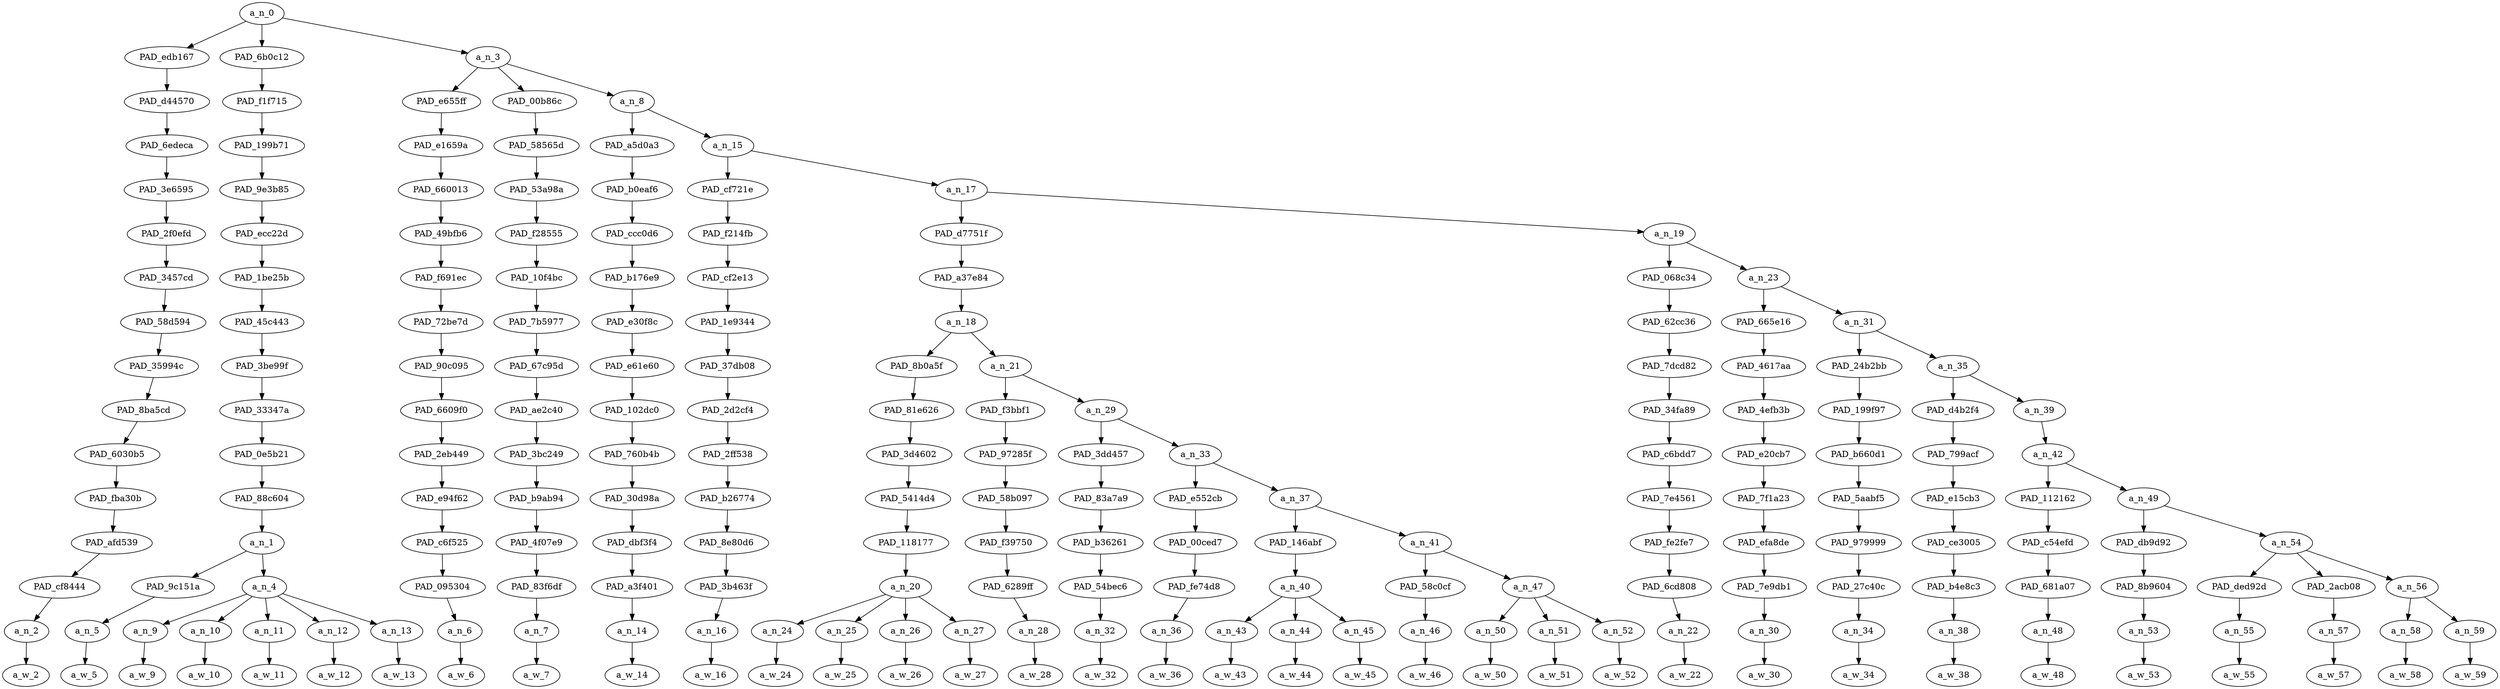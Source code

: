 strict digraph "" {
	a_n_0	[div_dir=1,
		index=0,
		level=15,
		pos="6.171549479166667,15!",
		text_span="[0, 1, 2, 3, 4, 5, 6, 7, 8, 9, 10, 11, 12, 13, 14, 15, 16, 17, 18, 19, 20, 21, 22, 23, 24, 25, 26, 27, 28, 29, 30, 31, 32, 33, 34]",
		value=1.00000000];
	PAD_edb167	[div_dir=1,
		index=1,
		level=14,
		pos="6.0,14!",
		text_span="[6]",
		value=0.01959120];
	a_n_0 -> PAD_edb167;
	PAD_6b0c12	[div_dir=1,
		index=0,
		level=14,
		pos="3.5,14!",
		text_span="[0, 1, 2, 3, 4, 5]",
		value=0.38449838];
	a_n_0 -> PAD_6b0c12;
	a_n_3	[div_dir=1,
		index=2,
		level=14,
		pos="9.0146484375,14!",
		text_span="[7, 8, 9, 10, 11, 12, 13, 14, 15, 16, 17, 18, 19, 20, 21, 22, 23, 24, 25, 26, 27, 28, 29, 30, 31, 32, 33, 34]",
		value=0.59523913];
	a_n_0 -> a_n_3;
	PAD_d44570	[div_dir=1,
		index=1,
		level=13,
		pos="6.0,13!",
		text_span="[6]",
		value=0.01959120];
	PAD_edb167 -> PAD_d44570;
	PAD_6edeca	[div_dir=1,
		index=1,
		level=12,
		pos="6.0,12!",
		text_span="[6]",
		value=0.01959120];
	PAD_d44570 -> PAD_6edeca;
	PAD_3e6595	[div_dir=1,
		index=1,
		level=11,
		pos="6.0,11!",
		text_span="[6]",
		value=0.01959120];
	PAD_6edeca -> PAD_3e6595;
	PAD_2f0efd	[div_dir=1,
		index=1,
		level=10,
		pos="6.0,10!",
		text_span="[6]",
		value=0.01959120];
	PAD_3e6595 -> PAD_2f0efd;
	PAD_3457cd	[div_dir=1,
		index=1,
		level=9,
		pos="6.0,9!",
		text_span="[6]",
		value=0.01959120];
	PAD_2f0efd -> PAD_3457cd;
	PAD_58d594	[div_dir=1,
		index=1,
		level=8,
		pos="6.0,8!",
		text_span="[6]",
		value=0.01959120];
	PAD_3457cd -> PAD_58d594;
	PAD_35994c	[div_dir=1,
		index=1,
		level=7,
		pos="6.0,7!",
		text_span="[6]",
		value=0.01959120];
	PAD_58d594 -> PAD_35994c;
	PAD_8ba5cd	[div_dir=1,
		index=1,
		level=6,
		pos="6.0,6!",
		text_span="[6]",
		value=0.01959120];
	PAD_35994c -> PAD_8ba5cd;
	PAD_6030b5	[div_dir=1,
		index=1,
		level=5,
		pos="6.0,5!",
		text_span="[6]",
		value=0.01959120];
	PAD_8ba5cd -> PAD_6030b5;
	PAD_fba30b	[div_dir=1,
		index=1,
		level=4,
		pos="6.0,4!",
		text_span="[6]",
		value=0.01959120];
	PAD_6030b5 -> PAD_fba30b;
	PAD_afd539	[div_dir=1,
		index=1,
		level=3,
		pos="6.0,3!",
		text_span="[6]",
		value=0.01959120];
	PAD_fba30b -> PAD_afd539;
	PAD_cf8444	[div_dir=1,
		index=2,
		level=2,
		pos="6.0,2!",
		text_span="[6]",
		value=0.01959120];
	PAD_afd539 -> PAD_cf8444;
	a_n_2	[div_dir=1,
		index=6,
		level=1,
		pos="6.0,1!",
		text_span="[6]",
		value=0.01959120];
	PAD_cf8444 -> a_n_2;
	a_w_2	[div_dir=0,
		index=6,
		level=0,
		pos="6,0!",
		text_span="[6]",
		value=i];
	a_n_2 -> a_w_2;
	PAD_f1f715	[div_dir=1,
		index=0,
		level=13,
		pos="3.5,13!",
		text_span="[0, 1, 2, 3, 4, 5]",
		value=0.38449838];
	PAD_6b0c12 -> PAD_f1f715;
	PAD_199b71	[div_dir=1,
		index=0,
		level=12,
		pos="3.5,12!",
		text_span="[0, 1, 2, 3, 4, 5]",
		value=0.38449838];
	PAD_f1f715 -> PAD_199b71;
	PAD_9e3b85	[div_dir=1,
		index=0,
		level=11,
		pos="3.5,11!",
		text_span="[0, 1, 2, 3, 4, 5]",
		value=0.38449838];
	PAD_199b71 -> PAD_9e3b85;
	PAD_ecc22d	[div_dir=1,
		index=0,
		level=10,
		pos="3.5,10!",
		text_span="[0, 1, 2, 3, 4, 5]",
		value=0.38449838];
	PAD_9e3b85 -> PAD_ecc22d;
	PAD_1be25b	[div_dir=1,
		index=0,
		level=9,
		pos="3.5,9!",
		text_span="[0, 1, 2, 3, 4, 5]",
		value=0.38449838];
	PAD_ecc22d -> PAD_1be25b;
	PAD_45c443	[div_dir=1,
		index=0,
		level=8,
		pos="3.5,8!",
		text_span="[0, 1, 2, 3, 4, 5]",
		value=0.38449838];
	PAD_1be25b -> PAD_45c443;
	PAD_3be99f	[div_dir=1,
		index=0,
		level=7,
		pos="3.5,7!",
		text_span="[0, 1, 2, 3, 4, 5]",
		value=0.38449838];
	PAD_45c443 -> PAD_3be99f;
	PAD_33347a	[div_dir=1,
		index=0,
		level=6,
		pos="3.5,6!",
		text_span="[0, 1, 2, 3, 4, 5]",
		value=0.38449838];
	PAD_3be99f -> PAD_33347a;
	PAD_0e5b21	[div_dir=1,
		index=0,
		level=5,
		pos="3.5,5!",
		text_span="[0, 1, 2, 3, 4, 5]",
		value=0.38449838];
	PAD_33347a -> PAD_0e5b21;
	PAD_88c604	[div_dir=1,
		index=0,
		level=4,
		pos="3.5,4!",
		text_span="[0, 1, 2, 3, 4, 5]",
		value=0.38449838];
	PAD_0e5b21 -> PAD_88c604;
	a_n_1	[div_dir=1,
		index=0,
		level=3,
		pos="3.5,3!",
		text_span="[0, 1, 2, 3, 4, 5]",
		value=0.38449838];
	PAD_88c604 -> a_n_1;
	PAD_9c151a	[div_dir=1,
		index=1,
		level=2,
		pos="5.0,2!",
		text_span="[5]",
		value=0.02208884];
	a_n_1 -> PAD_9c151a;
	a_n_4	[div_dir=1,
		index=0,
		level=2,
		pos="2.0,2!",
		text_span="[0, 1, 2, 3, 4]",
		value=0.36166990];
	a_n_1 -> a_n_4;
	a_n_5	[div_dir=1,
		index=5,
		level=1,
		pos="5.0,1!",
		text_span="[5]",
		value=0.02208884];
	PAD_9c151a -> a_n_5;
	a_w_5	[div_dir=0,
		index=5,
		level=0,
		pos="5,0!",
		text_span="[5]",
		value=ah];
	a_n_5 -> a_w_5;
	a_n_9	[div_dir=1,
		index=0,
		level=1,
		pos="0.0,1!",
		text_span="[0]",
		value=0.02784168];
	a_n_4 -> a_n_9;
	a_n_10	[div_dir=1,
		index=1,
		level=1,
		pos="1.0,1!",
		text_span="[1]",
		value=0.11212070];
	a_n_4 -> a_n_10;
	a_n_11	[div_dir=1,
		index=2,
		level=1,
		pos="2.0,1!",
		text_span="[2]",
		value=0.17009652];
	a_n_4 -> a_n_11;
	a_n_12	[div_dir=1,
		index=3,
		level=1,
		pos="3.0,1!",
		text_span="[3]",
		value=0.02358353];
	a_n_4 -> a_n_12;
	a_n_13	[div_dir=-1,
		index=4,
		level=1,
		pos="4.0,1!",
		text_span="[4]",
		value=0.02726824];
	a_n_4 -> a_n_13;
	a_w_9	[div_dir=0,
		index=0,
		level=0,
		pos="0,0!",
		text_span="[0]",
		value=no];
	a_n_9 -> a_w_9;
	a_w_10	[div_dir=0,
		index=1,
		level=0,
		pos="1,0!",
		text_span="[1]",
		value=chinks];
	a_n_10 -> a_w_10;
	a_w_11	[div_dir=0,
		index=2,
		level=0,
		pos="2,0!",
		text_span="[2]",
		value=niggers];
	a_n_11 -> a_w_11;
	a_w_12	[div_dir=0,
		index=3,
		level=0,
		pos="3,0!",
		text_span="[3]",
		value=or];
	a_n_12 -> a_w_12;
	a_w_13	[div_dir=0,
		index=4,
		level=0,
		pos="4,0!",
		text_span="[4]",
		value=redskins];
	a_n_13 -> a_w_13;
	PAD_e655ff	[div_dir=1,
		index=2,
		level=13,
		pos="7.0,13!",
		text_span="[7]",
		value=0.01622451];
	a_n_3 -> PAD_e655ff;
	PAD_00b86c	[div_dir=1,
		index=3,
		level=13,
		pos="8.0,13!",
		text_span="[8]",
		value=0.01779950];
	a_n_3 -> PAD_00b86c;
	a_n_8	[div_dir=1,
		index=4,
		level=13,
		pos="12.0439453125,13!",
		text_span="[9, 10, 11, 12, 13, 14, 15, 16, 17, 18, 19, 20, 21, 22, 23, 24, 25, 26, 27, 28, 29, 30, 31, 32, 33, 34]",
		value=0.56088614];
	a_n_3 -> a_n_8;
	PAD_e1659a	[div_dir=1,
		index=2,
		level=12,
		pos="7.0,12!",
		text_span="[7]",
		value=0.01622451];
	PAD_e655ff -> PAD_e1659a;
	PAD_660013	[div_dir=1,
		index=2,
		level=11,
		pos="7.0,11!",
		text_span="[7]",
		value=0.01622451];
	PAD_e1659a -> PAD_660013;
	PAD_49bfb6	[div_dir=1,
		index=2,
		level=10,
		pos="7.0,10!",
		text_span="[7]",
		value=0.01622451];
	PAD_660013 -> PAD_49bfb6;
	PAD_f691ec	[div_dir=1,
		index=2,
		level=9,
		pos="7.0,9!",
		text_span="[7]",
		value=0.01622451];
	PAD_49bfb6 -> PAD_f691ec;
	PAD_72be7d	[div_dir=1,
		index=2,
		level=8,
		pos="7.0,8!",
		text_span="[7]",
		value=0.01622451];
	PAD_f691ec -> PAD_72be7d;
	PAD_90c095	[div_dir=1,
		index=2,
		level=7,
		pos="7.0,7!",
		text_span="[7]",
		value=0.01622451];
	PAD_72be7d -> PAD_90c095;
	PAD_6609f0	[div_dir=1,
		index=2,
		level=6,
		pos="7.0,6!",
		text_span="[7]",
		value=0.01622451];
	PAD_90c095 -> PAD_6609f0;
	PAD_2eb449	[div_dir=1,
		index=2,
		level=5,
		pos="7.0,5!",
		text_span="[7]",
		value=0.01622451];
	PAD_6609f0 -> PAD_2eb449;
	PAD_e94f62	[div_dir=1,
		index=2,
		level=4,
		pos="7.0,4!",
		text_span="[7]",
		value=0.01622451];
	PAD_2eb449 -> PAD_e94f62;
	PAD_c6f525	[div_dir=1,
		index=2,
		level=3,
		pos="7.0,3!",
		text_span="[7]",
		value=0.01622451];
	PAD_e94f62 -> PAD_c6f525;
	PAD_095304	[div_dir=1,
		index=3,
		level=2,
		pos="7.0,2!",
		text_span="[7]",
		value=0.01622451];
	PAD_c6f525 -> PAD_095304;
	a_n_6	[div_dir=1,
		index=7,
		level=1,
		pos="7.0,1!",
		text_span="[7]",
		value=0.01622451];
	PAD_095304 -> a_n_6;
	a_w_6	[div_dir=0,
		index=7,
		level=0,
		pos="7,0!",
		text_span="[7]",
		value=can];
	a_n_6 -> a_w_6;
	PAD_58565d	[div_dir=1,
		index=3,
		level=12,
		pos="8.0,12!",
		text_span="[8]",
		value=0.01779950];
	PAD_00b86c -> PAD_58565d;
	PAD_53a98a	[div_dir=1,
		index=3,
		level=11,
		pos="8.0,11!",
		text_span="[8]",
		value=0.01779950];
	PAD_58565d -> PAD_53a98a;
	PAD_f28555	[div_dir=1,
		index=3,
		level=10,
		pos="8.0,10!",
		text_span="[8]",
		value=0.01779950];
	PAD_53a98a -> PAD_f28555;
	PAD_10f4bc	[div_dir=1,
		index=3,
		level=9,
		pos="8.0,9!",
		text_span="[8]",
		value=0.01779950];
	PAD_f28555 -> PAD_10f4bc;
	PAD_7b5977	[div_dir=1,
		index=3,
		level=8,
		pos="8.0,8!",
		text_span="[8]",
		value=0.01779950];
	PAD_10f4bc -> PAD_7b5977;
	PAD_67c95d	[div_dir=1,
		index=3,
		level=7,
		pos="8.0,7!",
		text_span="[8]",
		value=0.01779950];
	PAD_7b5977 -> PAD_67c95d;
	PAD_ae2c40	[div_dir=1,
		index=3,
		level=6,
		pos="8.0,6!",
		text_span="[8]",
		value=0.01779950];
	PAD_67c95d -> PAD_ae2c40;
	PAD_3bc249	[div_dir=1,
		index=3,
		level=5,
		pos="8.0,5!",
		text_span="[8]",
		value=0.01779950];
	PAD_ae2c40 -> PAD_3bc249;
	PAD_b9ab94	[div_dir=1,
		index=3,
		level=4,
		pos="8.0,4!",
		text_span="[8]",
		value=0.01779950];
	PAD_3bc249 -> PAD_b9ab94;
	PAD_4f07e9	[div_dir=1,
		index=3,
		level=3,
		pos="8.0,3!",
		text_span="[8]",
		value=0.01779950];
	PAD_b9ab94 -> PAD_4f07e9;
	PAD_83f6df	[div_dir=1,
		index=4,
		level=2,
		pos="8.0,2!",
		text_span="[8]",
		value=0.01779950];
	PAD_4f07e9 -> PAD_83f6df;
	a_n_7	[div_dir=1,
		index=8,
		level=1,
		pos="8.0,1!",
		text_span="[8]",
		value=0.01779950];
	PAD_83f6df -> a_n_7;
	a_w_7	[div_dir=0,
		index=8,
		level=0,
		pos="8,0!",
		text_span="[8]",
		value=already];
	a_n_7 -> a_w_7;
	PAD_a5d0a3	[div_dir=1,
		index=4,
		level=12,
		pos="9.0,12!",
		text_span="[9]",
		value=0.01867495];
	a_n_8 -> PAD_a5d0a3;
	a_n_15	[div_dir=1,
		index=5,
		level=12,
		pos="15.087890625,12!",
		text_span="[10, 11, 12, 13, 14, 15, 16, 17, 18, 19, 20, 21, 22, 23, 24, 25, 26, 27, 28, 29, 30, 31, 32, 33, 34]",
		value=0.54188387];
	a_n_8 -> a_n_15;
	PAD_b0eaf6	[div_dir=1,
		index=4,
		level=11,
		pos="9.0,11!",
		text_span="[9]",
		value=0.01867495];
	PAD_a5d0a3 -> PAD_b0eaf6;
	PAD_ccc0d6	[div_dir=1,
		index=4,
		level=10,
		pos="9.0,10!",
		text_span="[9]",
		value=0.01867495];
	PAD_b0eaf6 -> PAD_ccc0d6;
	PAD_b176e9	[div_dir=1,
		index=4,
		level=9,
		pos="9.0,9!",
		text_span="[9]",
		value=0.01867495];
	PAD_ccc0d6 -> PAD_b176e9;
	PAD_e30f8c	[div_dir=1,
		index=4,
		level=8,
		pos="9.0,8!",
		text_span="[9]",
		value=0.01867495];
	PAD_b176e9 -> PAD_e30f8c;
	PAD_e61e60	[div_dir=1,
		index=4,
		level=7,
		pos="9.0,7!",
		text_span="[9]",
		value=0.01867495];
	PAD_e30f8c -> PAD_e61e60;
	PAD_102dc0	[div_dir=1,
		index=4,
		level=6,
		pos="9.0,6!",
		text_span="[9]",
		value=0.01867495];
	PAD_e61e60 -> PAD_102dc0;
	PAD_760b4b	[div_dir=1,
		index=4,
		level=5,
		pos="9.0,5!",
		text_span="[9]",
		value=0.01867495];
	PAD_102dc0 -> PAD_760b4b;
	PAD_30d98a	[div_dir=1,
		index=4,
		level=4,
		pos="9.0,4!",
		text_span="[9]",
		value=0.01867495];
	PAD_760b4b -> PAD_30d98a;
	PAD_dbf3f4	[div_dir=1,
		index=4,
		level=3,
		pos="9.0,3!",
		text_span="[9]",
		value=0.01867495];
	PAD_30d98a -> PAD_dbf3f4;
	PAD_a3f401	[div_dir=1,
		index=5,
		level=2,
		pos="9.0,2!",
		text_span="[9]",
		value=0.01867495];
	PAD_dbf3f4 -> PAD_a3f401;
	a_n_14	[div_dir=1,
		index=9,
		level=1,
		pos="9.0,1!",
		text_span="[9]",
		value=0.01867495];
	PAD_a3f401 -> a_n_14;
	a_w_14	[div_dir=0,
		index=9,
		level=0,
		pos="9,0!",
		text_span="[9]",
		value=tell];
	a_n_14 -> a_w_14;
	PAD_cf721e	[div_dir=1,
		index=5,
		level=11,
		pos="10.0,11!",
		text_span="[10]",
		value=0.01587609];
	a_n_15 -> PAD_cf721e;
	a_n_17	[div_dir=1,
		index=6,
		level=11,
		pos="20.17578125,11!",
		text_span="[11, 12, 13, 14, 15, 16, 17, 18, 19, 20, 21, 22, 23, 24, 25, 26, 27, 28, 29, 30, 31, 32, 33, 34]",
		value=0.52569604];
	a_n_15 -> a_n_17;
	PAD_f214fb	[div_dir=1,
		index=5,
		level=10,
		pos="10.0,10!",
		text_span="[10]",
		value=0.01587609];
	PAD_cf721e -> PAD_f214fb;
	PAD_cf2e13	[div_dir=1,
		index=5,
		level=9,
		pos="10.0,9!",
		text_span="[10]",
		value=0.01587609];
	PAD_f214fb -> PAD_cf2e13;
	PAD_1e9344	[div_dir=1,
		index=5,
		level=8,
		pos="10.0,8!",
		text_span="[10]",
		value=0.01587609];
	PAD_cf2e13 -> PAD_1e9344;
	PAD_37db08	[div_dir=1,
		index=5,
		level=7,
		pos="10.0,7!",
		text_span="[10]",
		value=0.01587609];
	PAD_1e9344 -> PAD_37db08;
	PAD_2d2cf4	[div_dir=1,
		index=5,
		level=6,
		pos="10.0,6!",
		text_span="[10]",
		value=0.01587609];
	PAD_37db08 -> PAD_2d2cf4;
	PAD_2ff538	[div_dir=1,
		index=5,
		level=5,
		pos="10.0,5!",
		text_span="[10]",
		value=0.01587609];
	PAD_2d2cf4 -> PAD_2ff538;
	PAD_b26774	[div_dir=1,
		index=5,
		level=4,
		pos="10.0,4!",
		text_span="[10]",
		value=0.01587609];
	PAD_2ff538 -> PAD_b26774;
	PAD_8e80d6	[div_dir=1,
		index=5,
		level=3,
		pos="10.0,3!",
		text_span="[10]",
		value=0.01587609];
	PAD_b26774 -> PAD_8e80d6;
	PAD_3b463f	[div_dir=1,
		index=6,
		level=2,
		pos="10.0,2!",
		text_span="[10]",
		value=0.01587609];
	PAD_8e80d6 -> PAD_3b463f;
	a_n_16	[div_dir=1,
		index=10,
		level=1,
		pos="10.0,1!",
		text_span="[10]",
		value=0.01587609];
	PAD_3b463f -> a_n_16;
	a_w_16	[div_dir=0,
		index=10,
		level=0,
		pos="10,0!",
		text_span="[10]",
		value=by];
	a_n_16 -> a_w_16;
	PAD_d7751f	[div_dir=1,
		index=6,
		level=10,
		pos="14.34375,10!",
		text_span="[11, 12, 13, 14, 15, 16, 17, 18, 19, 20, 21, 22, 23, 24]",
		value=0.29875907];
	a_n_17 -> PAD_d7751f;
	a_n_19	[div_dir=1,
		index=7,
		level=10,
		pos="26.0078125,10!",
		text_span="[25, 26, 27, 28, 29, 30, 31, 32, 33, 34]",
		value=0.22662587];
	a_n_17 -> a_n_19;
	PAD_a37e84	[div_dir=1,
		index=6,
		level=9,
		pos="14.34375,9!",
		text_span="[11, 12, 13, 14, 15, 16, 17, 18, 19, 20, 21, 22, 23, 24]",
		value=0.29875907];
	PAD_d7751f -> PAD_a37e84;
	a_n_18	[div_dir=1,
		index=6,
		level=8,
		pos="14.34375,8!",
		text_span="[11, 12, 13, 14, 15, 16, 17, 18, 19, 20, 21, 22, 23, 24]",
		value=0.29875907];
	PAD_a37e84 -> a_n_18;
	PAD_8b0a5f	[div_dir=1,
		index=6,
		level=7,
		pos="12.5,7!",
		text_span="[11, 12, 13, 14]",
		value=0.10027777];
	a_n_18 -> PAD_8b0a5f;
	a_n_21	[div_dir=1,
		index=7,
		level=7,
		pos="16.1875,7!",
		text_span="[15, 16, 17, 18, 19, 20, 21, 22, 23, 24]",
		value=0.19827939];
	a_n_18 -> a_n_21;
	PAD_81e626	[div_dir=1,
		index=6,
		level=6,
		pos="12.5,6!",
		text_span="[11, 12, 13, 14]",
		value=0.10027777];
	PAD_8b0a5f -> PAD_81e626;
	PAD_3d4602	[div_dir=1,
		index=6,
		level=5,
		pos="12.5,5!",
		text_span="[11, 12, 13, 14]",
		value=0.10027777];
	PAD_81e626 -> PAD_3d4602;
	PAD_5414d4	[div_dir=1,
		index=6,
		level=4,
		pos="12.5,4!",
		text_span="[11, 12, 13, 14]",
		value=0.10027777];
	PAD_3d4602 -> PAD_5414d4;
	PAD_118177	[div_dir=1,
		index=6,
		level=3,
		pos="12.5,3!",
		text_span="[11, 12, 13, 14]",
		value=0.10027777];
	PAD_5414d4 -> PAD_118177;
	a_n_20	[div_dir=1,
		index=7,
		level=2,
		pos="12.5,2!",
		text_span="[11, 12, 13, 14]",
		value=0.10027777];
	PAD_118177 -> a_n_20;
	a_n_24	[div_dir=1,
		index=11,
		level=1,
		pos="11.0,1!",
		text_span="[11]",
		value=0.01938476];
	a_n_20 -> a_n_24;
	a_n_25	[div_dir=1,
		index=12,
		level=1,
		pos="12.0,1!",
		text_span="[12]",
		value=0.02137658];
	a_n_20 -> a_n_25;
	a_n_26	[div_dir=1,
		index=13,
		level=1,
		pos="13.0,1!",
		text_span="[13]",
		value=0.03457880];
	a_n_20 -> a_n_26;
	a_n_27	[div_dir=1,
		index=14,
		level=1,
		pos="14.0,1!",
		text_span="[14]",
		value=0.02475771];
	a_n_20 -> a_n_27;
	a_w_24	[div_dir=0,
		index=11,
		level=0,
		pos="11,0!",
		text_span="[11]",
		value=the];
	a_n_24 -> a_w_24;
	a_w_25	[div_dir=0,
		index=12,
		level=0,
		pos="12,0!",
		text_span="[12]",
		value=blunt];
	a_n_25 -> a_w_25;
	a_w_26	[div_dir=0,
		index=13,
		level=0,
		pos="13,0!",
		text_span="[13]",
		value=racist];
	a_n_26 -> a_w_26;
	a_w_27	[div_dir=0,
		index=14,
		level=0,
		pos="14,0!",
		text_span="[14]",
		value=dialogue];
	a_n_27 -> a_w_27;
	PAD_f3bbf1	[div_dir=1,
		index=7,
		level=6,
		pos="15.0,6!",
		text_span="[15]",
		value=0.01777539];
	a_n_21 -> PAD_f3bbf1;
	a_n_29	[div_dir=1,
		index=8,
		level=6,
		pos="17.375,6!",
		text_span="[16, 17, 18, 19, 20, 21, 22, 23, 24]",
		value=0.18037765];
	a_n_21 -> a_n_29;
	PAD_97285f	[div_dir=1,
		index=7,
		level=5,
		pos="15.0,5!",
		text_span="[15]",
		value=0.01777539];
	PAD_f3bbf1 -> PAD_97285f;
	PAD_58b097	[div_dir=1,
		index=7,
		level=4,
		pos="15.0,4!",
		text_span="[15]",
		value=0.01777539];
	PAD_97285f -> PAD_58b097;
	PAD_f39750	[div_dir=1,
		index=7,
		level=3,
		pos="15.0,3!",
		text_span="[15]",
		value=0.01777539];
	PAD_58b097 -> PAD_f39750;
	PAD_6289ff	[div_dir=1,
		index=8,
		level=2,
		pos="15.0,2!",
		text_span="[15]",
		value=0.01777539];
	PAD_f39750 -> PAD_6289ff;
	a_n_28	[div_dir=1,
		index=15,
		level=1,
		pos="15.0,1!",
		text_span="[15]",
		value=0.01777539];
	PAD_6289ff -> a_n_28;
	a_w_28	[div_dir=0,
		index=15,
		level=0,
		pos="15,0!",
		text_span="[15]",
		value=from];
	a_n_28 -> a_w_28;
	PAD_3dd457	[div_dir=1,
		index=8,
		level=5,
		pos="16.0,5!",
		text_span="[16]",
		value=0.01829815];
	a_n_29 -> PAD_3dd457;
	a_n_33	[div_dir=1,
		index=9,
		level=5,
		pos="18.75,5!",
		text_span="[17, 18, 19, 20, 21, 22, 23, 24]",
		value=0.16196105];
	a_n_29 -> a_n_33;
	PAD_83a7a9	[div_dir=1,
		index=8,
		level=4,
		pos="16.0,4!",
		text_span="[16]",
		value=0.01829815];
	PAD_3dd457 -> PAD_83a7a9;
	PAD_b36261	[div_dir=1,
		index=8,
		level=3,
		pos="16.0,3!",
		text_span="[16]",
		value=0.01829815];
	PAD_83a7a9 -> PAD_b36261;
	PAD_54bec6	[div_dir=1,
		index=9,
		level=2,
		pos="16.0,2!",
		text_span="[16]",
		value=0.01829815];
	PAD_b36261 -> PAD_54bec6;
	a_n_32	[div_dir=1,
		index=16,
		level=1,
		pos="16.0,1!",
		text_span="[16]",
		value=0.01829815];
	PAD_54bec6 -> a_n_32;
	a_w_32	[div_dir=0,
		index=16,
		level=0,
		pos="16,0!",
		text_span="[16]",
		value=one];
	a_n_32 -> a_w_32;
	PAD_e552cb	[div_dir=1,
		index=9,
		level=4,
		pos="17.0,4!",
		text_span="[17]",
		value=0.01603009];
	a_n_33 -> PAD_e552cb;
	a_n_37	[div_dir=1,
		index=10,
		level=4,
		pos="20.5,4!",
		text_span="[18, 19, 20, 21, 22, 23, 24]",
		value=0.14581764];
	a_n_33 -> a_n_37;
	PAD_00ced7	[div_dir=1,
		index=9,
		level=3,
		pos="17.0,3!",
		text_span="[17]",
		value=0.01603009];
	PAD_e552cb -> PAD_00ced7;
	PAD_fe74d8	[div_dir=1,
		index=10,
		level=2,
		pos="17.0,2!",
		text_span="[17]",
		value=0.01603009];
	PAD_00ced7 -> PAD_fe74d8;
	a_n_36	[div_dir=1,
		index=17,
		level=1,
		pos="17.0,1!",
		text_span="[17]",
		value=0.01603009];
	PAD_fe74d8 -> a_n_36;
	a_w_36	[div_dir=0,
		index=17,
		level=0,
		pos="17,0!",
		text_span="[17]",
		value=of];
	a_n_36 -> a_w_36;
	PAD_146abf	[div_dir=1,
		index=10,
		level=3,
		pos="19.0,3!",
		text_span="[18, 19, 20]",
		value=0.06836312];
	a_n_37 -> PAD_146abf;
	a_n_41	[div_dir=1,
		index=11,
		level=3,
		pos="22.0,3!",
		text_span="[21, 22, 23, 24]",
		value=0.07735198];
	a_n_37 -> a_n_41;
	a_n_40	[div_dir=1,
		index=11,
		level=2,
		pos="19.0,2!",
		text_span="[18, 19, 20]",
		value=0.06836312];
	PAD_146abf -> a_n_40;
	a_n_43	[div_dir=1,
		index=18,
		level=1,
		pos="18.0,1!",
		text_span="[18]",
		value=0.01732059];
	a_n_40 -> a_n_43;
	a_n_44	[div_dir=1,
		index=19,
		level=1,
		pos="19.0,1!",
		text_span="[19]",
		value=0.02859805];
	a_n_40 -> a_n_44;
	a_n_45	[div_dir=-1,
		index=20,
		level=1,
		pos="20.0,1!",
		text_span="[20]",
		value=0.02233797];
	a_n_40 -> a_n_45;
	a_w_43	[div_dir=0,
		index=18,
		level=0,
		pos="18,0!",
		text_span="[18]",
		value=the1];
	a_n_43 -> a_w_43;
	a_w_44	[div_dir=0,
		index=19,
		level=0,
		pos="19,0!",
		text_span="[19]",
		value=white];
	a_n_44 -> a_w_44;
	a_w_45	[div_dir=0,
		index=20,
		level=0,
		pos="20,0!",
		text_span="[20]",
		value=characters];
	a_n_45 -> a_w_45;
	PAD_58c0cf	[div_dir=1,
		index=12,
		level=2,
		pos="21.0,2!",
		text_span="[21]",
		value=0.01742490];
	a_n_41 -> PAD_58c0cf;
	a_n_47	[div_dir=1,
		index=13,
		level=2,
		pos="23.0,2!",
		text_span="[22, 23, 24]",
		value=0.05988288];
	a_n_41 -> a_n_47;
	a_n_46	[div_dir=1,
		index=21,
		level=1,
		pos="21.0,1!",
		text_span="[21]",
		value=0.01742490];
	PAD_58c0cf -> a_n_46;
	a_w_46	[div_dir=0,
		index=21,
		level=0,
		pos="21,0!",
		text_span="[21]",
		value=in];
	a_n_46 -> a_w_46;
	a_n_50	[div_dir=1,
		index=22,
		level=1,
		pos="22.0,1!",
		text_span="[22]",
		value=0.01808983];
	a_n_47 -> a_n_50;
	a_n_51	[div_dir=-1,
		index=23,
		level=1,
		pos="23.0,1!",
		text_span="[23]",
		value=0.01936420];
	a_n_47 -> a_n_51;
	a_n_52	[div_dir=-1,
		index=24,
		level=1,
		pos="24.0,1!",
		text_span="[24]",
		value=0.02239401];
	a_n_47 -> a_n_52;
	a_w_50	[div_dir=0,
		index=22,
		level=0,
		pos="22,0!",
		text_span="[22]",
		value=the2];
	a_n_50 -> a_w_50;
	a_w_51	[div_dir=0,
		index=23,
		level=0,
		pos="23,0!",
		text_span="[23]",
		value=opening];
	a_n_51 -> a_w_51;
	a_w_52	[div_dir=0,
		index=24,
		level=0,
		pos="24,0!",
		text_span="[24]",
		value=scene];
	a_n_52 -> a_w_52;
	PAD_068c34	[div_dir=1,
		index=7,
		level=9,
		pos="25.0,9!",
		text_span="[25]",
		value=0.01846826];
	a_n_19 -> PAD_068c34;
	a_n_23	[div_dir=1,
		index=8,
		level=9,
		pos="27.015625,9!",
		text_span="[26, 27, 28, 29, 30, 31, 32, 33, 34]",
		value=0.20791451];
	a_n_19 -> a_n_23;
	PAD_62cc36	[div_dir=1,
		index=7,
		level=8,
		pos="25.0,8!",
		text_span="[25]",
		value=0.01846826];
	PAD_068c34 -> PAD_62cc36;
	PAD_7dcd82	[div_dir=1,
		index=8,
		level=7,
		pos="25.0,7!",
		text_span="[25]",
		value=0.01846826];
	PAD_62cc36 -> PAD_7dcd82;
	PAD_34fa89	[div_dir=1,
		index=9,
		level=6,
		pos="25.0,6!",
		text_span="[25]",
		value=0.01846826];
	PAD_7dcd82 -> PAD_34fa89;
	PAD_c6bdd7	[div_dir=1,
		index=10,
		level=5,
		pos="25.0,5!",
		text_span="[25]",
		value=0.01846826];
	PAD_34fa89 -> PAD_c6bdd7;
	PAD_7e4561	[div_dir=1,
		index=11,
		level=4,
		pos="25.0,4!",
		text_span="[25]",
		value=0.01846826];
	PAD_c6bdd7 -> PAD_7e4561;
	PAD_fe2fe7	[div_dir=1,
		index=12,
		level=3,
		pos="25.0,3!",
		text_span="[25]",
		value=0.01846826];
	PAD_7e4561 -> PAD_fe2fe7;
	PAD_6cd808	[div_dir=1,
		index=14,
		level=2,
		pos="25.0,2!",
		text_span="[25]",
		value=0.01846826];
	PAD_fe2fe7 -> PAD_6cd808;
	a_n_22	[div_dir=1,
		index=25,
		level=1,
		pos="25.0,1!",
		text_span="[25]",
		value=0.01846826];
	PAD_6cd808 -> a_n_22;
	a_w_22	[div_dir=0,
		index=25,
		level=0,
		pos="25,0!",
		text_span="[25]",
		value=that];
	a_n_22 -> a_w_22;
	PAD_665e16	[div_dir=1,
		index=8,
		level=8,
		pos="26.0,8!",
		text_span="[26]",
		value=0.01829653];
	a_n_23 -> PAD_665e16;
	a_n_31	[div_dir=1,
		index=9,
		level=8,
		pos="28.03125,8!",
		text_span="[27, 28, 29, 30, 31, 32, 33, 34]",
		value=0.18937044];
	a_n_23 -> a_n_31;
	PAD_4617aa	[div_dir=1,
		index=9,
		level=7,
		pos="26.0,7!",
		text_span="[26]",
		value=0.01829653];
	PAD_665e16 -> PAD_4617aa;
	PAD_4efb3b	[div_dir=1,
		index=10,
		level=6,
		pos="26.0,6!",
		text_span="[26]",
		value=0.01829653];
	PAD_4617aa -> PAD_4efb3b;
	PAD_e20cb7	[div_dir=1,
		index=11,
		level=5,
		pos="26.0,5!",
		text_span="[26]",
		value=0.01829653];
	PAD_4efb3b -> PAD_e20cb7;
	PAD_7f1a23	[div_dir=1,
		index=12,
		level=4,
		pos="26.0,4!",
		text_span="[26]",
		value=0.01829653];
	PAD_e20cb7 -> PAD_7f1a23;
	PAD_efa8de	[div_dir=1,
		index=13,
		level=3,
		pos="26.0,3!",
		text_span="[26]",
		value=0.01829653];
	PAD_7f1a23 -> PAD_efa8de;
	PAD_7e9db1	[div_dir=1,
		index=15,
		level=2,
		pos="26.0,2!",
		text_span="[26]",
		value=0.01829653];
	PAD_efa8de -> PAD_7e9db1;
	a_n_30	[div_dir=1,
		index=26,
		level=1,
		pos="26.0,1!",
		text_span="[26]",
		value=0.01829653];
	PAD_7e9db1 -> a_n_30;
	a_w_30	[div_dir=0,
		index=26,
		level=0,
		pos="26,0!",
		text_span="[26]",
		value=this];
	a_n_30 -> a_w_30;
	PAD_24b2bb	[div_dir=1,
		index=10,
		level=7,
		pos="27.0,7!",
		text_span="[27]",
		value=0.01924104];
	a_n_31 -> PAD_24b2bb;
	a_n_35	[div_dir=1,
		index=11,
		level=7,
		pos="29.0625,7!",
		text_span="[28, 29, 30, 31, 32, 33, 34]",
		value=0.16987573];
	a_n_31 -> a_n_35;
	PAD_199f97	[div_dir=1,
		index=11,
		level=6,
		pos="27.0,6!",
		text_span="[27]",
		value=0.01924104];
	PAD_24b2bb -> PAD_199f97;
	PAD_b660d1	[div_dir=1,
		index=12,
		level=5,
		pos="27.0,5!",
		text_span="[27]",
		value=0.01924104];
	PAD_199f97 -> PAD_b660d1;
	PAD_5aabf5	[div_dir=1,
		index=13,
		level=4,
		pos="27.0,4!",
		text_span="[27]",
		value=0.01924104];
	PAD_b660d1 -> PAD_5aabf5;
	PAD_979999	[div_dir=1,
		index=14,
		level=3,
		pos="27.0,3!",
		text_span="[27]",
		value=0.01924104];
	PAD_5aabf5 -> PAD_979999;
	PAD_27c40c	[div_dir=1,
		index=16,
		level=2,
		pos="27.0,2!",
		text_span="[27]",
		value=0.01924104];
	PAD_979999 -> PAD_27c40c;
	a_n_34	[div_dir=1,
		index=27,
		level=1,
		pos="27.0,1!",
		text_span="[27]",
		value=0.01924104];
	PAD_27c40c -> a_n_34;
	a_w_34	[div_dir=0,
		index=27,
		level=0,
		pos="27,0!",
		text_span="[27]",
		value=is];
	a_n_34 -> a_w_34;
	PAD_d4b2f4	[div_dir=1,
		index=12,
		level=6,
		pos="28.0,6!",
		text_span="[28]",
		value=0.02004348];
	a_n_35 -> PAD_d4b2f4;
	a_n_39	[div_dir=1,
		index=13,
		level=6,
		pos="30.125,6!",
		text_span="[29, 30, 31, 32, 33, 34]",
		value=0.14957787];
	a_n_35 -> a_n_39;
	PAD_799acf	[div_dir=1,
		index=13,
		level=5,
		pos="28.0,5!",
		text_span="[28]",
		value=0.02004348];
	PAD_d4b2f4 -> PAD_799acf;
	PAD_e15cb3	[div_dir=1,
		index=14,
		level=4,
		pos="28.0,4!",
		text_span="[28]",
		value=0.02004348];
	PAD_799acf -> PAD_e15cb3;
	PAD_ce3005	[div_dir=1,
		index=15,
		level=3,
		pos="28.0,3!",
		text_span="[28]",
		value=0.02004348];
	PAD_e15cb3 -> PAD_ce3005;
	PAD_b4e8c3	[div_dir=1,
		index=17,
		level=2,
		pos="28.0,2!",
		text_span="[28]",
		value=0.02004348];
	PAD_ce3005 -> PAD_b4e8c3;
	a_n_38	[div_dir=1,
		index=28,
		level=1,
		pos="28.0,1!",
		text_span="[28]",
		value=0.02004348];
	PAD_b4e8c3 -> a_n_38;
	a_w_38	[div_dir=0,
		index=28,
		level=0,
		pos="28,0!",
		text_span="[28]",
		value=going];
	a_n_38 -> a_w_38;
	a_n_42	[div_dir=1,
		index=14,
		level=5,
		pos="30.125,5!",
		text_span="[29, 30, 31, 32, 33, 34]",
		value=0.14933904];
	a_n_39 -> a_n_42;
	PAD_112162	[div_dir=1,
		index=15,
		level=4,
		pos="29.0,4!",
		text_span="[29]",
		value=0.01877886];
	a_n_42 -> PAD_112162;
	a_n_49	[div_dir=1,
		index=16,
		level=4,
		pos="31.25,4!",
		text_span="[30, 31, 32, 33, 34]",
		value=0.13032135];
	a_n_42 -> a_n_49;
	PAD_c54efd	[div_dir=1,
		index=16,
		level=3,
		pos="29.0,3!",
		text_span="[29]",
		value=0.01877886];
	PAD_112162 -> PAD_c54efd;
	PAD_681a07	[div_dir=1,
		index=18,
		level=2,
		pos="29.0,2!",
		text_span="[29]",
		value=0.01877886];
	PAD_c54efd -> PAD_681a07;
	a_n_48	[div_dir=1,
		index=29,
		level=1,
		pos="29.0,1!",
		text_span="[29]",
		value=0.01877886];
	PAD_681a07 -> a_n_48;
	a_w_48	[div_dir=0,
		index=29,
		level=0,
		pos="29,0!",
		text_span="[29]",
		value=to];
	a_n_48 -> a_w_48;
	PAD_db9d92	[div_dir=1,
		index=17,
		level=3,
		pos="30.0,3!",
		text_span="[30]",
		value=0.02024827];
	a_n_49 -> PAD_db9d92;
	a_n_54	[div_dir=1,
		index=18,
		level=3,
		pos="32.5,3!",
		text_span="[31, 32, 33, 34]",
		value=0.10983613];
	a_n_49 -> a_n_54;
	PAD_8b9604	[div_dir=1,
		index=19,
		level=2,
		pos="30.0,2!",
		text_span="[30]",
		value=0.02024827];
	PAD_db9d92 -> PAD_8b9604;
	a_n_53	[div_dir=1,
		index=30,
		level=1,
		pos="30.0,1!",
		text_span="[30]",
		value=0.02024827];
	PAD_8b9604 -> a_n_53;
	a_w_53	[div_dir=0,
		index=30,
		level=0,
		pos="30,0!",
		text_span="[30]",
		value=be];
	a_n_53 -> a_w_53;
	PAD_ded92d	[div_dir=1,
		index=20,
		level=2,
		pos="31.0,2!",
		text_span="[31]",
		value=0.02828833];
	a_n_54 -> PAD_ded92d;
	PAD_2acb08	[div_dir=1,
		index=22,
		level=2,
		pos="34.0,2!",
		text_span="[34]",
		value=0.02536575];
	a_n_54 -> PAD_2acb08;
	a_n_56	[div_dir=1,
		index=21,
		level=2,
		pos="32.5,2!",
		text_span="[32, 33]",
		value=0.05591994];
	a_n_54 -> a_n_56;
	a_n_55	[div_dir=1,
		index=31,
		level=1,
		pos="31.0,1!",
		text_span="[31]",
		value=0.02828833];
	PAD_ded92d -> a_n_55;
	a_w_55	[div_dir=0,
		index=31,
		level=0,
		pos="31,0!",
		text_span="[31]",
		value=a];
	a_n_55 -> a_w_55;
	a_n_57	[div_dir=1,
		index=34,
		level=1,
		pos="34.0,1!",
		text_span="[34]",
		value=0.02536575];
	PAD_2acb08 -> a_n_57;
	a_w_57	[div_dir=0,
		index=34,
		level=0,
		pos="34,0!",
		text_span="[34]",
		value=film];
	a_n_57 -> a_w_57;
	a_n_58	[div_dir=1,
		index=32,
		level=1,
		pos="32.0,1!",
		text_span="[32]",
		value=0.02302942];
	a_n_56 -> a_n_58;
	a_n_59	[div_dir=1,
		index=33,
		level=1,
		pos="33.0,1!",
		text_span="[33]",
		value=0.03270994];
	a_n_56 -> a_n_59;
	a_w_58	[div_dir=0,
		index=32,
		level=0,
		pos="32,0!",
		text_span="[32]",
		value=good];
	a_n_58 -> a_w_58;
	a_w_59	[div_dir=0,
		index=33,
		level=0,
		pos="33,0!",
		text_span="[33]",
		value=exploitation];
	a_n_59 -> a_w_59;
}
